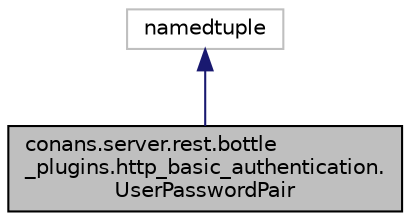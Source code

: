 digraph "conans.server.rest.bottle_plugins.http_basic_authentication.UserPasswordPair"
{
 // LATEX_PDF_SIZE
  edge [fontname="Helvetica",fontsize="10",labelfontname="Helvetica",labelfontsize="10"];
  node [fontname="Helvetica",fontsize="10",shape=record];
  Node1 [label="conans.server.rest.bottle\l_plugins.http_basic_authentication.\lUserPasswordPair",height=0.2,width=0.4,color="black", fillcolor="grey75", style="filled", fontcolor="black",tooltip=" "];
  Node2 -> Node1 [dir="back",color="midnightblue",fontsize="10",style="solid"];
  Node2 [label="namedtuple",height=0.2,width=0.4,color="grey75", fillcolor="white", style="filled",tooltip=" "];
}
